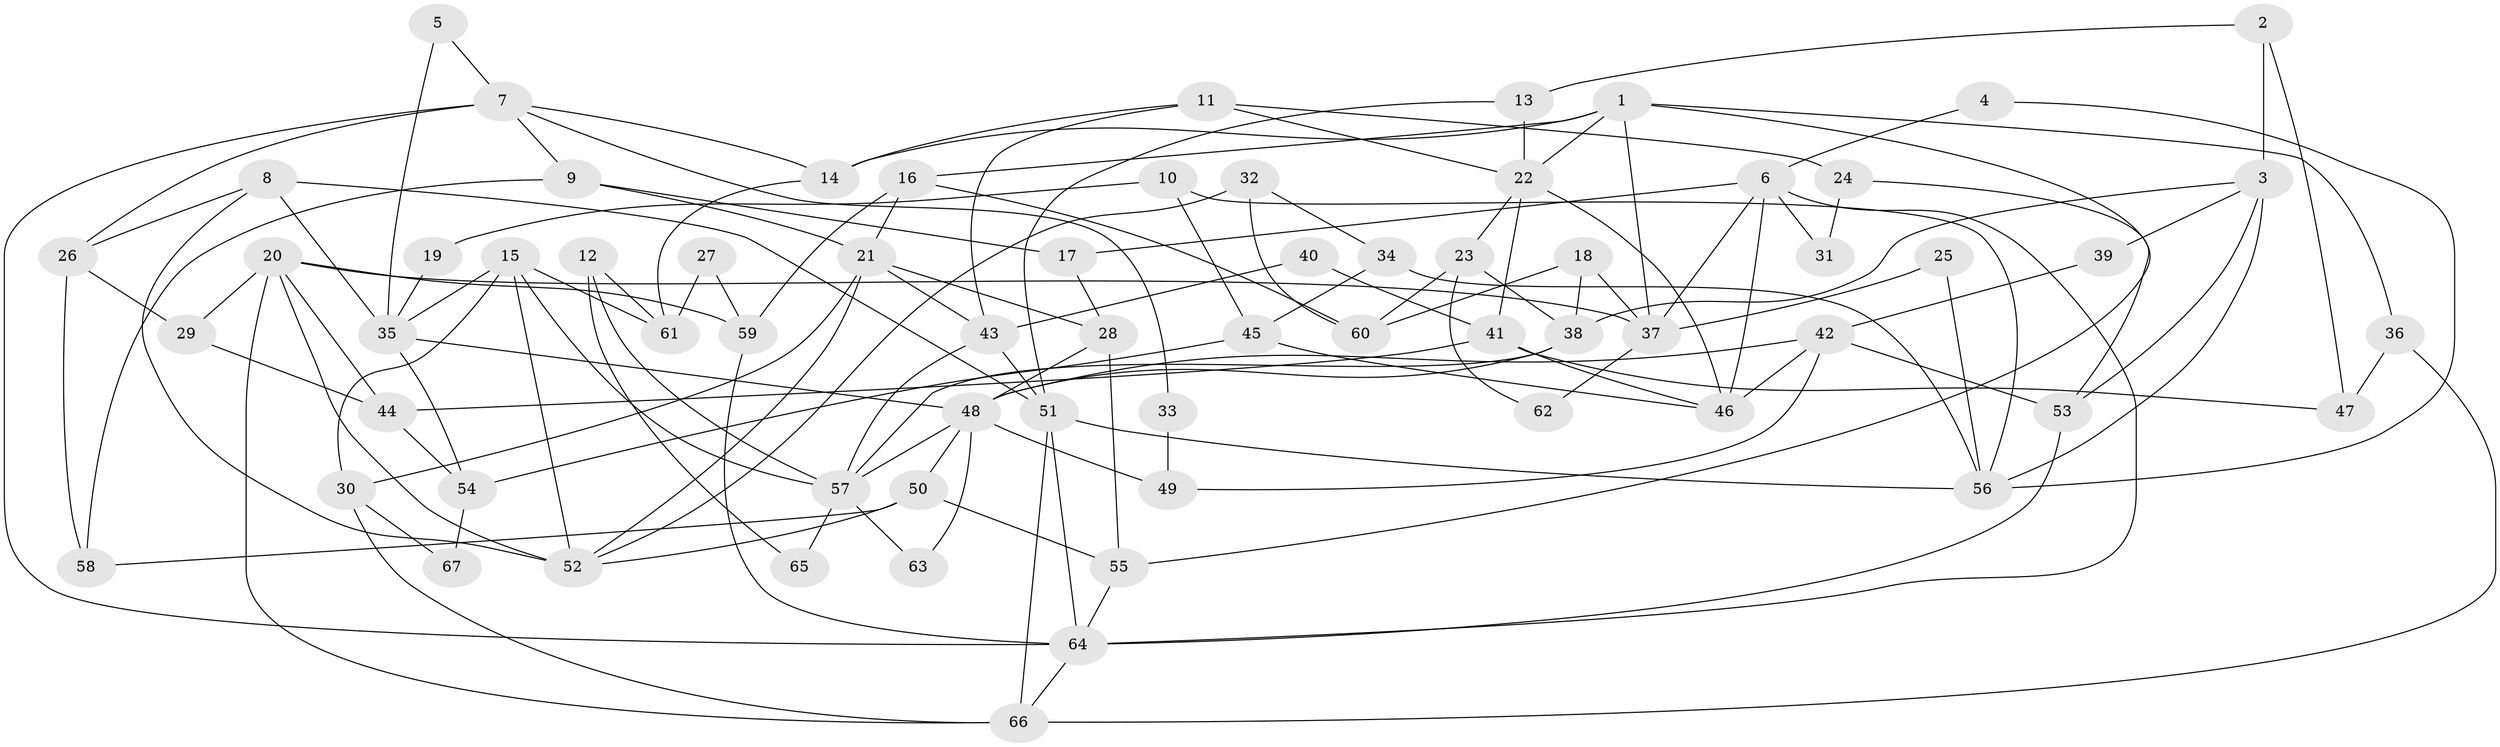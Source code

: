 // coarse degree distribution, {8: 0.13157894736842105, 4: 0.15789473684210525, 5: 0.15789473684210525, 2: 0.13157894736842105, 7: 0.07894736842105263, 6: 0.15789473684210525, 9: 0.07894736842105263, 3: 0.10526315789473684}
// Generated by graph-tools (version 1.1) at 2025/52/02/27/25 19:52:04]
// undirected, 67 vertices, 134 edges
graph export_dot {
graph [start="1"]
  node [color=gray90,style=filled];
  1;
  2;
  3;
  4;
  5;
  6;
  7;
  8;
  9;
  10;
  11;
  12;
  13;
  14;
  15;
  16;
  17;
  18;
  19;
  20;
  21;
  22;
  23;
  24;
  25;
  26;
  27;
  28;
  29;
  30;
  31;
  32;
  33;
  34;
  35;
  36;
  37;
  38;
  39;
  40;
  41;
  42;
  43;
  44;
  45;
  46;
  47;
  48;
  49;
  50;
  51;
  52;
  53;
  54;
  55;
  56;
  57;
  58;
  59;
  60;
  61;
  62;
  63;
  64;
  65;
  66;
  67;
  1 -- 16;
  1 -- 37;
  1 -- 14;
  1 -- 22;
  1 -- 36;
  1 -- 55;
  2 -- 47;
  2 -- 3;
  2 -- 13;
  3 -- 56;
  3 -- 53;
  3 -- 38;
  3 -- 39;
  4 -- 6;
  4 -- 56;
  5 -- 7;
  5 -- 35;
  6 -- 64;
  6 -- 37;
  6 -- 17;
  6 -- 31;
  6 -- 46;
  7 -- 9;
  7 -- 14;
  7 -- 26;
  7 -- 33;
  7 -- 64;
  8 -- 51;
  8 -- 35;
  8 -- 26;
  8 -- 52;
  9 -- 58;
  9 -- 17;
  9 -- 21;
  10 -- 45;
  10 -- 56;
  10 -- 19;
  11 -- 22;
  11 -- 43;
  11 -- 14;
  11 -- 24;
  12 -- 57;
  12 -- 61;
  12 -- 65;
  13 -- 22;
  13 -- 51;
  14 -- 61;
  15 -- 57;
  15 -- 52;
  15 -- 30;
  15 -- 35;
  15 -- 61;
  16 -- 59;
  16 -- 21;
  16 -- 60;
  17 -- 28;
  18 -- 38;
  18 -- 60;
  18 -- 37;
  19 -- 35;
  20 -- 66;
  20 -- 52;
  20 -- 29;
  20 -- 37;
  20 -- 44;
  20 -- 59;
  21 -- 52;
  21 -- 28;
  21 -- 30;
  21 -- 43;
  22 -- 46;
  22 -- 23;
  22 -- 41;
  23 -- 38;
  23 -- 60;
  23 -- 62;
  24 -- 53;
  24 -- 31;
  25 -- 37;
  25 -- 56;
  26 -- 29;
  26 -- 58;
  27 -- 59;
  27 -- 61;
  28 -- 55;
  28 -- 48;
  29 -- 44;
  30 -- 66;
  30 -- 67;
  32 -- 52;
  32 -- 60;
  32 -- 34;
  33 -- 49;
  34 -- 45;
  34 -- 56;
  35 -- 48;
  35 -- 54;
  36 -- 66;
  36 -- 47;
  37 -- 62;
  38 -- 48;
  38 -- 57;
  39 -- 42;
  40 -- 41;
  40 -- 43;
  41 -- 44;
  41 -- 46;
  41 -- 47;
  42 -- 46;
  42 -- 48;
  42 -- 49;
  42 -- 53;
  43 -- 51;
  43 -- 57;
  44 -- 54;
  45 -- 46;
  45 -- 54;
  48 -- 57;
  48 -- 49;
  48 -- 50;
  48 -- 63;
  50 -- 55;
  50 -- 52;
  50 -- 58;
  51 -- 64;
  51 -- 56;
  51 -- 66;
  53 -- 64;
  54 -- 67;
  55 -- 64;
  57 -- 63;
  57 -- 65;
  59 -- 64;
  64 -- 66;
}
